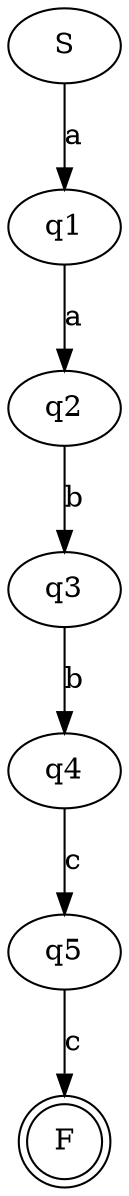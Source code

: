 digraph graphname {
S -> q1 [label=a];
F [shape=doublecircle]
q1 -> q2 [label=a];
q2 -> q3 [label=b];
q3 -> q4 [label=b];
q4 -> q5 [label=c];
q5 -> F [label=c];
}
